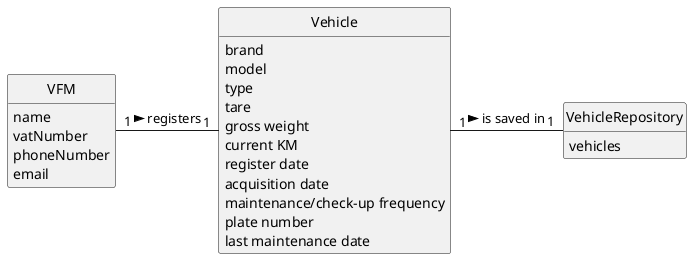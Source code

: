 @startuml
skinparam monochrome true
skinparam packageStyle rectangle
skinparam shadowing false

'left to right direction

skinparam classAttributeIconSize 0

hide circle
hide methods

'title Domain Model

'class Platform {
'  -description
'}

class VFM {
    name
    vatNumber
    phoneNumber
    email
}

class Vehicle {
    brand
    model
    type
    tare
    gross weight
    current KM
    register date
    acquisition date
    maintenance/check-up frequency
    plate number
    last maintenance date
}

class VehicleRepository {
    vehicles
}

VFM "1" - "1" Vehicle : registers >
Vehicle "1" - "1" VehicleRepository : is saved in >
@enduml